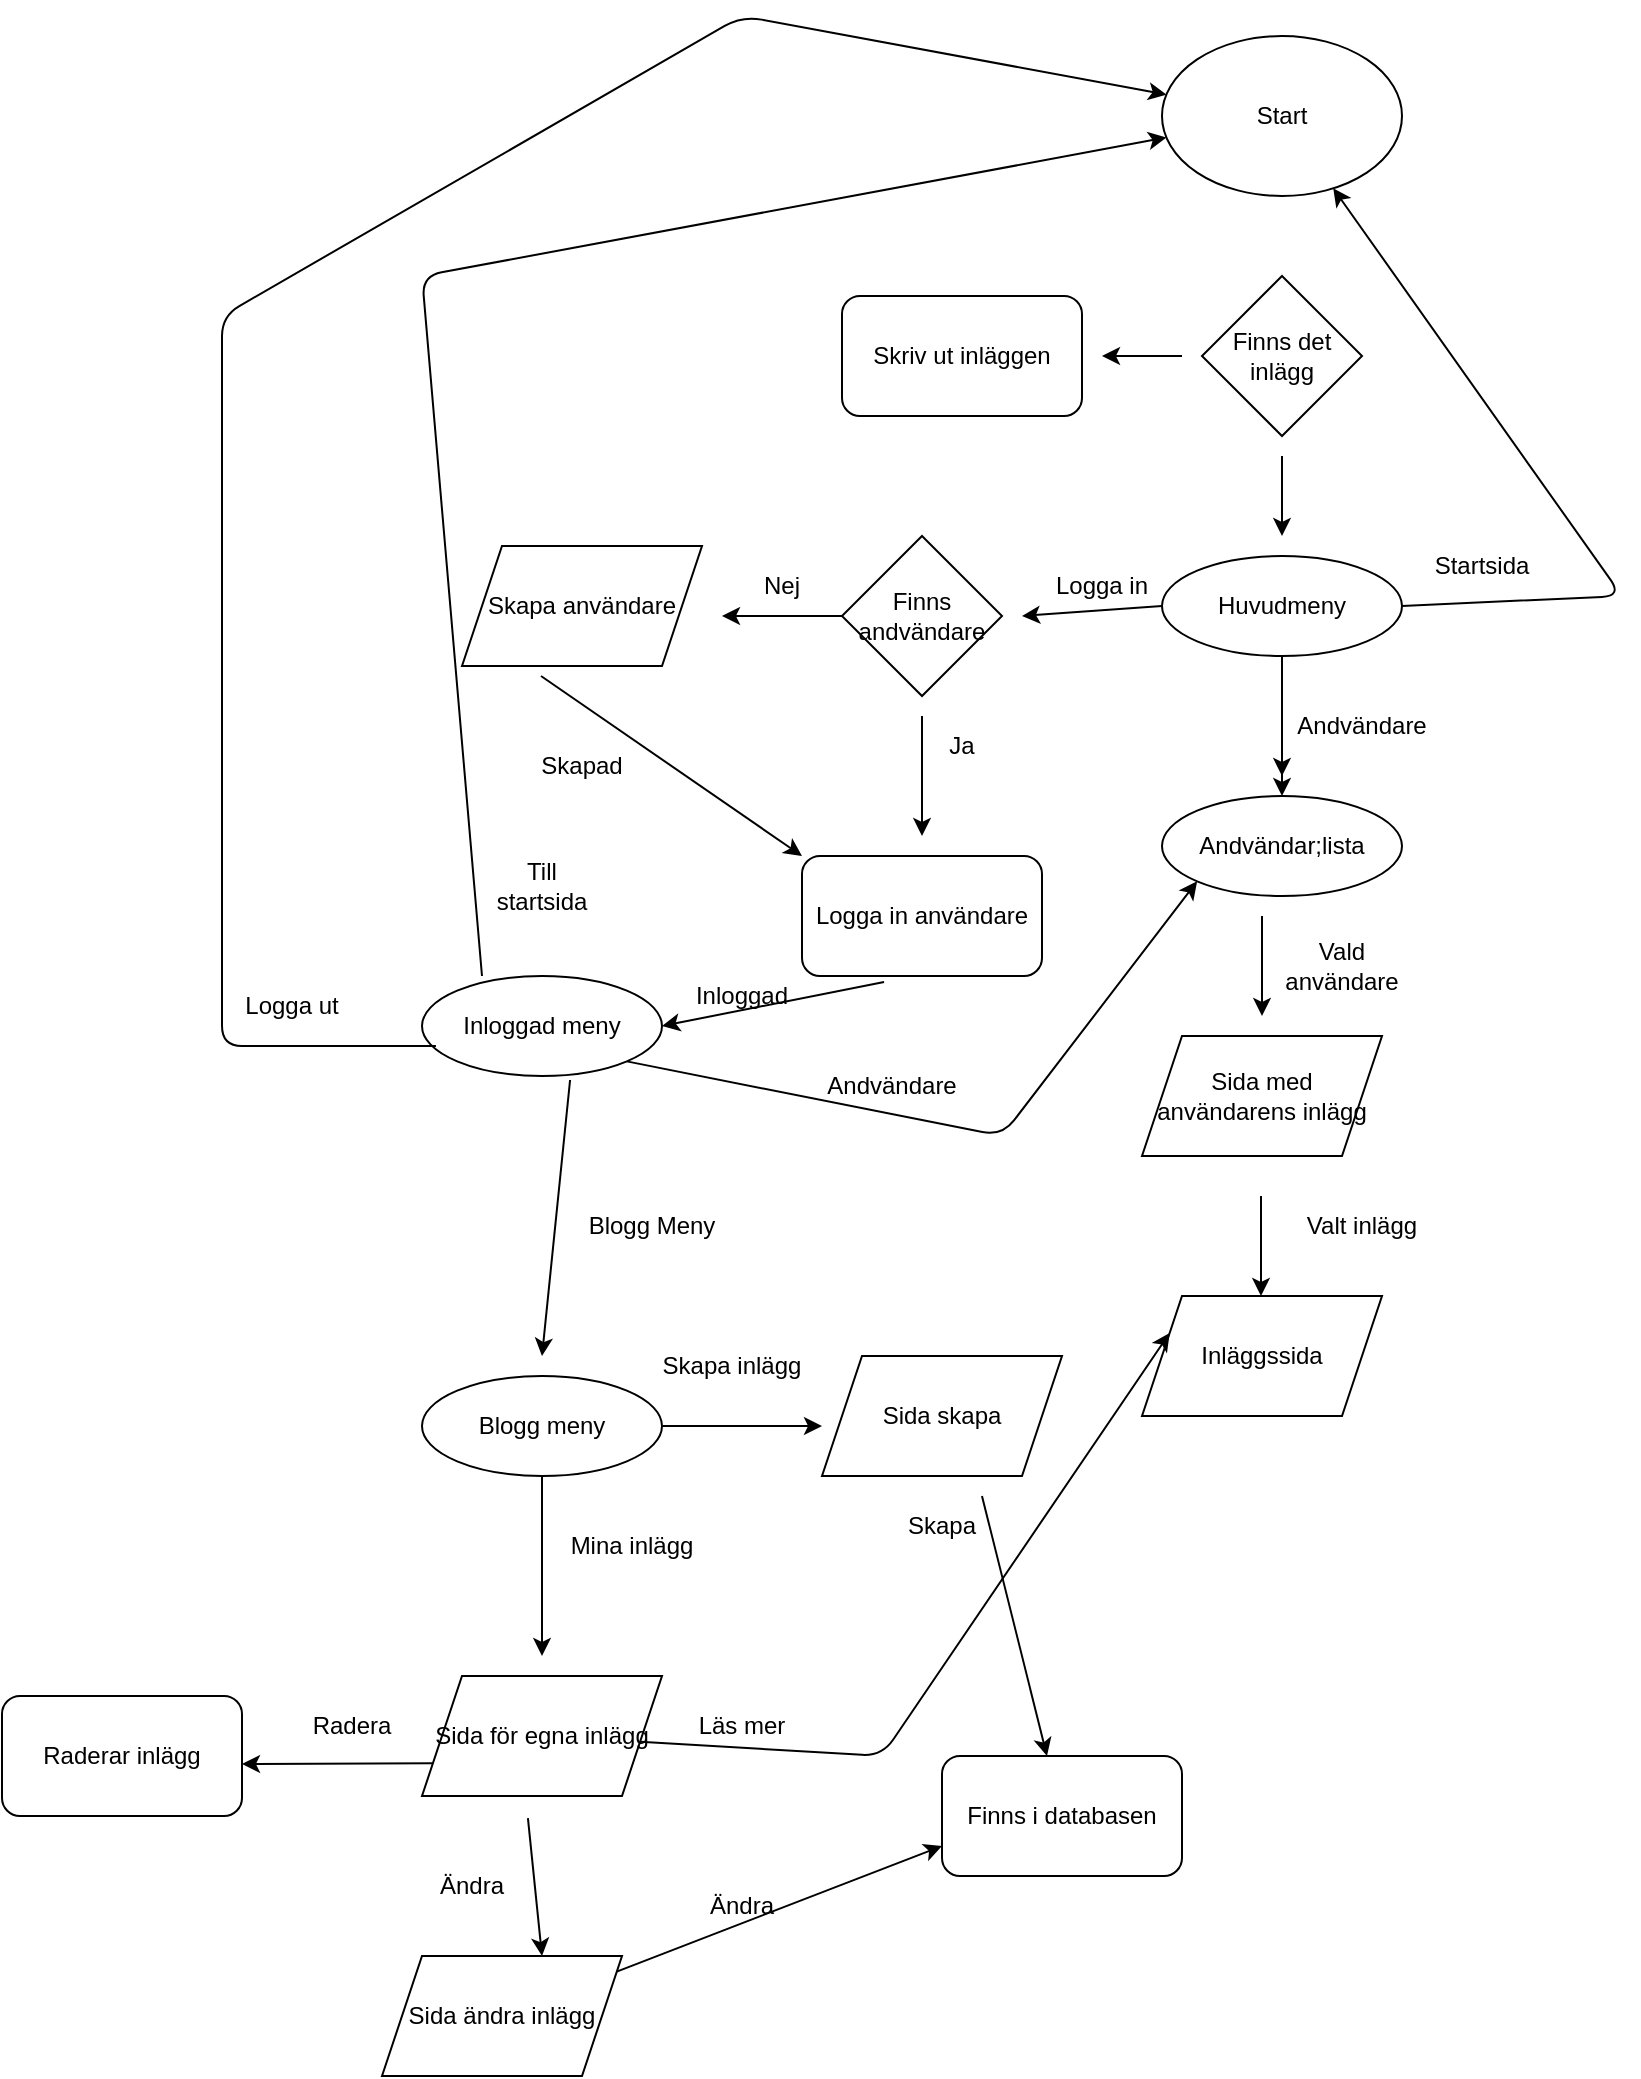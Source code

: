 <mxfile>
    <diagram id="3qoKsD5yEObOzMghJjWt" name="Page-1">
        <mxGraphModel dx="1346" dy="779" grid="1" gridSize="10" guides="1" tooltips="1" connect="1" arrows="1" fold="1" page="1" pageScale="1" pageWidth="850" pageHeight="1100" math="0" shadow="0">
            <root>
                <mxCell id="0"/>
                <mxCell id="1" parent="0"/>
                <mxCell id="2" value="Start" style="ellipse;whiteSpace=wrap;html=1;" vertex="1" parent="1">
                    <mxGeometry x="220" y="70" width="120" height="80" as="geometry"/>
                </mxCell>
                <mxCell id="3" value="Finns det inlägg" style="rhombus;whiteSpace=wrap;html=1;" vertex="1" parent="1">
                    <mxGeometry x="240" y="190" width="80" height="80" as="geometry"/>
                </mxCell>
                <mxCell id="4" value="Skriv ut inläggen" style="rounded=1;whiteSpace=wrap;html=1;" vertex="1" parent="1">
                    <mxGeometry x="60" y="200" width="120" height="60" as="geometry"/>
                </mxCell>
                <mxCell id="28" value="" style="edgeStyle=none;html=1;" edge="1" parent="1" source="7" target="20">
                    <mxGeometry relative="1" as="geometry"/>
                </mxCell>
                <mxCell id="7" value="Huvudmeny" style="ellipse;whiteSpace=wrap;html=1;" vertex="1" parent="1">
                    <mxGeometry x="220" y="330" width="120" height="50" as="geometry"/>
                </mxCell>
                <mxCell id="8" value="" style="endArrow=classic;html=1;" edge="1" parent="1">
                    <mxGeometry width="50" height="50" relative="1" as="geometry">
                        <mxPoint x="230" y="230" as="sourcePoint"/>
                        <mxPoint x="190" y="230" as="targetPoint"/>
                    </mxGeometry>
                </mxCell>
                <mxCell id="9" value="" style="endArrow=classic;html=1;" edge="1" parent="1">
                    <mxGeometry width="50" height="50" relative="1" as="geometry">
                        <mxPoint x="280" y="280" as="sourcePoint"/>
                        <mxPoint x="280" y="320" as="targetPoint"/>
                    </mxGeometry>
                </mxCell>
                <mxCell id="11" value="" style="endArrow=classic;html=1;exitX=0;exitY=0.5;exitDx=0;exitDy=0;" edge="1" parent="1" source="7">
                    <mxGeometry width="50" height="50" relative="1" as="geometry">
                        <mxPoint x="200" y="310" as="sourcePoint"/>
                        <mxPoint x="150" y="360" as="targetPoint"/>
                    </mxGeometry>
                </mxCell>
                <mxCell id="12" value="" style="endArrow=classic;html=1;exitX=1;exitY=0.5;exitDx=0;exitDy=0;exitPerimeter=0;" edge="1" parent="1" source="7" target="2">
                    <mxGeometry width="50" height="50" relative="1" as="geometry">
                        <mxPoint x="350" y="360" as="sourcePoint"/>
                        <mxPoint x="410" y="350" as="targetPoint"/>
                        <Array as="points">
                            <mxPoint x="450" y="350"/>
                        </Array>
                    </mxGeometry>
                </mxCell>
                <mxCell id="13" value="" style="endArrow=classic;html=1;" edge="1" parent="1">
                    <mxGeometry width="50" height="50" relative="1" as="geometry">
                        <mxPoint x="280" y="390" as="sourcePoint"/>
                        <mxPoint x="280" y="440" as="targetPoint"/>
                    </mxGeometry>
                </mxCell>
                <mxCell id="17" value="Startsida" style="text;html=1;strokeColor=none;fillColor=none;align=center;verticalAlign=middle;whiteSpace=wrap;rounded=0;" vertex="1" parent="1">
                    <mxGeometry x="350" y="320" width="60" height="30" as="geometry"/>
                </mxCell>
                <mxCell id="18" value="Logga in" style="text;html=1;strokeColor=none;fillColor=none;align=center;verticalAlign=middle;whiteSpace=wrap;rounded=0;" vertex="1" parent="1">
                    <mxGeometry x="160" y="330" width="60" height="30" as="geometry"/>
                </mxCell>
                <mxCell id="19" value="Andvändare" style="text;html=1;strokeColor=none;fillColor=none;align=center;verticalAlign=middle;whiteSpace=wrap;rounded=0;" vertex="1" parent="1">
                    <mxGeometry x="290" y="400" width="60" height="30" as="geometry"/>
                </mxCell>
                <mxCell id="20" value="Andvändar;lista" style="ellipse;whiteSpace=wrap;html=1;" vertex="1" parent="1">
                    <mxGeometry x="220" y="450" width="120" height="50" as="geometry"/>
                </mxCell>
                <mxCell id="21" value="" style="endArrow=classic;html=1;" edge="1" parent="1">
                    <mxGeometry width="50" height="50" relative="1" as="geometry">
                        <mxPoint x="270" y="510" as="sourcePoint"/>
                        <mxPoint x="270" y="560" as="targetPoint"/>
                    </mxGeometry>
                </mxCell>
                <mxCell id="22" value="Vald användare" style="text;html=1;strokeColor=none;fillColor=none;align=center;verticalAlign=middle;whiteSpace=wrap;rounded=0;" vertex="1" parent="1">
                    <mxGeometry x="280" y="520" width="60" height="30" as="geometry"/>
                </mxCell>
                <mxCell id="23" value="Sida med användarens inlägg" style="shape=parallelogram;perimeter=parallelogramPerimeter;whiteSpace=wrap;html=1;fixedSize=1;" vertex="1" parent="1">
                    <mxGeometry x="210" y="570" width="120" height="60" as="geometry"/>
                </mxCell>
                <mxCell id="24" value="Inläggssida" style="shape=parallelogram;perimeter=parallelogramPerimeter;whiteSpace=wrap;html=1;fixedSize=1;" vertex="1" parent="1">
                    <mxGeometry x="210" y="700" width="120" height="60" as="geometry"/>
                </mxCell>
                <mxCell id="25" value="" style="endArrow=classic;html=1;" edge="1" parent="1">
                    <mxGeometry width="50" height="50" relative="1" as="geometry">
                        <mxPoint x="269.5" y="650" as="sourcePoint"/>
                        <mxPoint x="269.5" y="700" as="targetPoint"/>
                    </mxGeometry>
                </mxCell>
                <mxCell id="26" value="Valt inlägg" style="text;html=1;strokeColor=none;fillColor=none;align=center;verticalAlign=middle;whiteSpace=wrap;rounded=0;" vertex="1" parent="1">
                    <mxGeometry x="290" y="650" width="60" height="30" as="geometry"/>
                </mxCell>
                <mxCell id="27" value="Finns andvändare" style="rhombus;whiteSpace=wrap;html=1;" vertex="1" parent="1">
                    <mxGeometry x="60" y="320" width="80" height="80" as="geometry"/>
                </mxCell>
                <mxCell id="29" value="" style="endArrow=classic;html=1;" edge="1" parent="1">
                    <mxGeometry width="50" height="50" relative="1" as="geometry">
                        <mxPoint x="100" y="410" as="sourcePoint"/>
                        <mxPoint x="100" y="470" as="targetPoint"/>
                    </mxGeometry>
                </mxCell>
                <mxCell id="30" value="Ja" style="text;html=1;strokeColor=none;fillColor=none;align=center;verticalAlign=middle;whiteSpace=wrap;rounded=0;" vertex="1" parent="1">
                    <mxGeometry x="90" y="410" width="60" height="30" as="geometry"/>
                </mxCell>
                <mxCell id="31" value="" style="endArrow=classic;html=1;exitX=1;exitY=1;exitDx=0;exitDy=0;" edge="1" parent="1" source="32">
                    <mxGeometry width="50" height="50" relative="1" as="geometry">
                        <mxPoint x="50" y="370" as="sourcePoint"/>
                        <mxPoint y="360" as="targetPoint"/>
                    </mxGeometry>
                </mxCell>
                <mxCell id="32" value="Nej" style="text;html=1;strokeColor=none;fillColor=none;align=center;verticalAlign=middle;whiteSpace=wrap;rounded=0;" vertex="1" parent="1">
                    <mxGeometry y="330" width="60" height="30" as="geometry"/>
                </mxCell>
                <mxCell id="33" value="Skapa användare" style="shape=parallelogram;perimeter=parallelogramPerimeter;whiteSpace=wrap;html=1;fixedSize=1;" vertex="1" parent="1">
                    <mxGeometry x="-130" y="325" width="120" height="60" as="geometry"/>
                </mxCell>
                <mxCell id="34" value="Logga in användare" style="rounded=1;whiteSpace=wrap;html=1;" vertex="1" parent="1">
                    <mxGeometry x="40" y="480" width="120" height="60" as="geometry"/>
                </mxCell>
                <mxCell id="35" value="" style="endArrow=classic;html=1;entryX=1;entryY=0.5;entryDx=0;entryDy=0;exitX=0.342;exitY=1.05;exitDx=0;exitDy=0;exitPerimeter=0;" edge="1" parent="1" source="34" target="36">
                    <mxGeometry width="50" height="50" relative="1" as="geometry">
                        <mxPoint x="90" y="550" as="sourcePoint"/>
                        <mxPoint x="90" y="610" as="targetPoint"/>
                    </mxGeometry>
                </mxCell>
                <mxCell id="36" value="Inloggad meny" style="ellipse;whiteSpace=wrap;html=1;" vertex="1" parent="1">
                    <mxGeometry x="-150" y="540" width="120" height="50" as="geometry"/>
                </mxCell>
                <mxCell id="37" value="" style="endArrow=classic;html=1;entryX=0;entryY=0;entryDx=0;entryDy=0;" edge="1" parent="1" target="34">
                    <mxGeometry width="50" height="50" relative="1" as="geometry">
                        <mxPoint x="-90.5" y="390" as="sourcePoint"/>
                        <mxPoint x="-90.5" y="450" as="targetPoint"/>
                    </mxGeometry>
                </mxCell>
                <mxCell id="38" value="Skapad" style="text;html=1;strokeColor=none;fillColor=none;align=center;verticalAlign=middle;whiteSpace=wrap;rounded=0;" vertex="1" parent="1">
                    <mxGeometry x="-100" y="420" width="60" height="30" as="geometry"/>
                </mxCell>
                <mxCell id="39" value="Inloggad" style="text;html=1;strokeColor=none;fillColor=none;align=center;verticalAlign=middle;whiteSpace=wrap;rounded=0;" vertex="1" parent="1">
                    <mxGeometry x="-20" y="535" width="60" height="30" as="geometry"/>
                </mxCell>
                <mxCell id="40" value="" style="endArrow=classic;html=1;exitX=1;exitY=1;exitDx=0;exitDy=0;entryX=0;entryY=1;entryDx=0;entryDy=0;" edge="1" parent="1" source="36" target="20">
                    <mxGeometry width="50" height="50" relative="1" as="geometry">
                        <mxPoint x="-70.5" y="620" as="sourcePoint"/>
                        <mxPoint x="190" y="630" as="targetPoint"/>
                        <Array as="points">
                            <mxPoint x="140" y="620"/>
                        </Array>
                    </mxGeometry>
                </mxCell>
                <mxCell id="41" value="" style="endArrow=classic;html=1;exitX=0.25;exitY=0;exitDx=0;exitDy=0;exitPerimeter=0;" edge="1" parent="1" source="36" target="2">
                    <mxGeometry width="50" height="50" relative="1" as="geometry">
                        <mxPoint x="-37.574" y="592.678" as="sourcePoint"/>
                        <mxPoint x="-160" y="80" as="targetPoint"/>
                        <Array as="points">
                            <mxPoint x="-150" y="190"/>
                        </Array>
                    </mxGeometry>
                </mxCell>
                <mxCell id="42" value="Till startsida" style="text;html=1;strokeColor=none;fillColor=none;align=center;verticalAlign=middle;whiteSpace=wrap;rounded=0;" vertex="1" parent="1">
                    <mxGeometry x="-120" y="480" width="60" height="30" as="geometry"/>
                </mxCell>
                <mxCell id="43" value="Logga ut" style="text;html=1;strokeColor=none;fillColor=none;align=center;verticalAlign=middle;whiteSpace=wrap;rounded=0;" vertex="1" parent="1">
                    <mxGeometry x="-260" y="540" width="90" height="30" as="geometry"/>
                </mxCell>
                <mxCell id="44" value="Andvändare" style="text;html=1;strokeColor=none;fillColor=none;align=center;verticalAlign=middle;whiteSpace=wrap;rounded=0;" vertex="1" parent="1">
                    <mxGeometry x="40" y="580" width="90" height="30" as="geometry"/>
                </mxCell>
                <mxCell id="45" value="" style="endArrow=classic;html=1;exitX=0.617;exitY=1.04;exitDx=0;exitDy=0;exitPerimeter=0;" edge="1" parent="1" source="36">
                    <mxGeometry width="50" height="50" relative="1" as="geometry">
                        <mxPoint x="-135.25" y="630" as="sourcePoint"/>
                        <mxPoint x="-90" y="730" as="targetPoint"/>
                    </mxGeometry>
                </mxCell>
                <mxCell id="46" value="Blogg Meny" style="text;html=1;strokeColor=none;fillColor=none;align=center;verticalAlign=middle;whiteSpace=wrap;rounded=0;" vertex="1" parent="1">
                    <mxGeometry x="-80" y="650" width="90" height="30" as="geometry"/>
                </mxCell>
                <mxCell id="47" value="" style="endArrow=classic;html=1;exitX=0.058;exitY=0.7;exitDx=0;exitDy=0;exitPerimeter=0;" edge="1" parent="1" source="36" target="2">
                    <mxGeometry width="50" height="50" relative="1" as="geometry">
                        <mxPoint x="-169.96" y="565" as="sourcePoint"/>
                        <mxPoint x="50" y="40" as="targetPoint"/>
                        <Array as="points">
                            <mxPoint x="-250" y="575"/>
                            <mxPoint x="-250" y="210"/>
                            <mxPoint x="10" y="60"/>
                        </Array>
                    </mxGeometry>
                </mxCell>
                <mxCell id="49" value="Blogg meny" style="ellipse;whiteSpace=wrap;html=1;" vertex="1" parent="1">
                    <mxGeometry x="-150" y="740" width="120" height="50" as="geometry"/>
                </mxCell>
                <mxCell id="50" value="" style="endArrow=classic;html=1;exitX=1;exitY=0.5;exitDx=0;exitDy=0;" edge="1" parent="1" source="49">
                    <mxGeometry width="50" height="50" relative="1" as="geometry">
                        <mxPoint x="84.54" y="740" as="sourcePoint"/>
                        <mxPoint x="50" y="765" as="targetPoint"/>
                    </mxGeometry>
                </mxCell>
                <mxCell id="51" value="Skapa inlägg" style="text;html=1;strokeColor=none;fillColor=none;align=center;verticalAlign=middle;whiteSpace=wrap;rounded=0;" vertex="1" parent="1">
                    <mxGeometry x="-40" y="720" width="90" height="30" as="geometry"/>
                </mxCell>
                <mxCell id="52" value="" style="endArrow=classic;html=1;exitX=0.5;exitY=1;exitDx=0;exitDy=0;" edge="1" parent="1" source="49">
                    <mxGeometry width="50" height="50" relative="1" as="geometry">
                        <mxPoint x="-130" y="860" as="sourcePoint"/>
                        <mxPoint x="-90" y="880" as="targetPoint"/>
                    </mxGeometry>
                </mxCell>
                <mxCell id="53" value="Mina inlägg" style="text;html=1;strokeColor=none;fillColor=none;align=center;verticalAlign=middle;whiteSpace=wrap;rounded=0;" vertex="1" parent="1">
                    <mxGeometry x="-90" y="810" width="90" height="30" as="geometry"/>
                </mxCell>
                <mxCell id="54" value="Sida för egna inlägg" style="shape=parallelogram;perimeter=parallelogramPerimeter;whiteSpace=wrap;html=1;fixedSize=1;" vertex="1" parent="1">
                    <mxGeometry x="-150" y="890" width="120" height="60" as="geometry"/>
                </mxCell>
                <mxCell id="55" value="" style="endArrow=classic;html=1;exitX=0;exitY=0.75;exitDx=0;exitDy=0;" edge="1" parent="1" source="54">
                    <mxGeometry width="50" height="50" relative="1" as="geometry">
                        <mxPoint x="-220" y="890" as="sourcePoint"/>
                        <mxPoint x="-240" y="934" as="targetPoint"/>
                    </mxGeometry>
                </mxCell>
                <mxCell id="56" value="Radera" style="text;html=1;strokeColor=none;fillColor=none;align=center;verticalAlign=middle;whiteSpace=wrap;rounded=0;" vertex="1" parent="1">
                    <mxGeometry x="-230" y="900" width="90" height="30" as="geometry"/>
                </mxCell>
                <mxCell id="57" value="Ändra" style="text;html=1;strokeColor=none;fillColor=none;align=center;verticalAlign=middle;whiteSpace=wrap;rounded=0;" vertex="1" parent="1">
                    <mxGeometry x="-170" y="980" width="90" height="30" as="geometry"/>
                </mxCell>
                <mxCell id="58" value="Läs mer" style="text;html=1;strokeColor=none;fillColor=none;align=center;verticalAlign=middle;whiteSpace=wrap;rounded=0;" vertex="1" parent="1">
                    <mxGeometry x="-35" y="900" width="90" height="30" as="geometry"/>
                </mxCell>
                <mxCell id="60" value="" style="endArrow=classic;html=1;entryX=0;entryY=0.25;entryDx=0;entryDy=0;" edge="1" parent="1" source="54" target="24">
                    <mxGeometry width="50" height="50" relative="1" as="geometry">
                        <mxPoint x="-20.0" y="920" as="sourcePoint"/>
                        <mxPoint x="120" y="930" as="targetPoint"/>
                        <Array as="points">
                            <mxPoint x="80" y="930"/>
                        </Array>
                    </mxGeometry>
                </mxCell>
                <mxCell id="61" value="Raderar inlägg" style="rounded=1;whiteSpace=wrap;html=1;" vertex="1" parent="1">
                    <mxGeometry x="-360" y="900" width="120" height="60" as="geometry"/>
                </mxCell>
                <mxCell id="63" value="Sida ändra inlägg" style="shape=parallelogram;perimeter=parallelogramPerimeter;whiteSpace=wrap;html=1;fixedSize=1;" vertex="1" parent="1">
                    <mxGeometry x="-170" y="1030" width="120" height="60" as="geometry"/>
                </mxCell>
                <mxCell id="64" value="Sida skapa" style="shape=parallelogram;perimeter=parallelogramPerimeter;whiteSpace=wrap;html=1;fixedSize=1;" vertex="1" parent="1">
                    <mxGeometry x="50" y="730" width="120" height="60" as="geometry"/>
                </mxCell>
                <mxCell id="65" value="" style="endArrow=classic;html=1;exitX=0.358;exitY=1.017;exitDx=0;exitDy=0;exitPerimeter=0;" edge="1" parent="1">
                    <mxGeometry width="50" height="50" relative="1" as="geometry">
                        <mxPoint x="-97.04" y="961.02" as="sourcePoint"/>
                        <mxPoint x="-90" y="1030" as="targetPoint"/>
                    </mxGeometry>
                </mxCell>
                <mxCell id="67" value="Finns i databasen" style="rounded=1;whiteSpace=wrap;html=1;" vertex="1" parent="1">
                    <mxGeometry x="110" y="930" width="120" height="60" as="geometry"/>
                </mxCell>
                <mxCell id="68" value="" style="endArrow=classic;html=1;entryX=0;entryY=0.75;entryDx=0;entryDy=0;" edge="1" parent="1" source="63" target="67">
                    <mxGeometry width="50" height="50" relative="1" as="geometry">
                        <mxPoint x="-87.04" y="971.02" as="sourcePoint"/>
                        <mxPoint x="-80" y="1040" as="targetPoint"/>
                    </mxGeometry>
                </mxCell>
                <mxCell id="69" value="" style="endArrow=classic;html=1;" edge="1" parent="1" target="67">
                    <mxGeometry width="50" height="50" relative="1" as="geometry">
                        <mxPoint x="130" y="800" as="sourcePoint"/>
                        <mxPoint x="120" y="985" as="targetPoint"/>
                    </mxGeometry>
                </mxCell>
                <mxCell id="70" value="Ändra" style="text;html=1;strokeColor=none;fillColor=none;align=center;verticalAlign=middle;whiteSpace=wrap;rounded=0;" vertex="1" parent="1">
                    <mxGeometry x="-35" y="990" width="90" height="30" as="geometry"/>
                </mxCell>
                <mxCell id="71" value="Skapa" style="text;html=1;strokeColor=none;fillColor=none;align=center;verticalAlign=middle;whiteSpace=wrap;rounded=0;" vertex="1" parent="1">
                    <mxGeometry x="65" y="800" width="90" height="30" as="geometry"/>
                </mxCell>
            </root>
        </mxGraphModel>
    </diagram>
</mxfile>